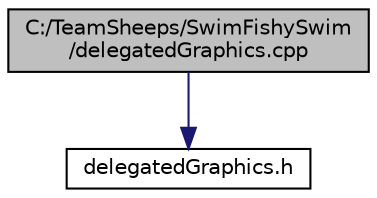 digraph "C:/TeamSheeps/SwimFishySwim/delegatedGraphics.cpp"
{
 // LATEX_PDF_SIZE
  edge [fontname="Helvetica",fontsize="10",labelfontname="Helvetica",labelfontsize="10"];
  node [fontname="Helvetica",fontsize="10",shape=record];
  Node1 [label="C:/TeamSheeps/SwimFishySwim\l/delegatedGraphics.cpp",height=0.2,width=0.4,color="black", fillcolor="grey75", style="filled", fontcolor="black",tooltip=" "];
  Node1 -> Node2 [color="midnightblue",fontsize="10",style="solid"];
  Node2 [label="delegatedGraphics.h",height=0.2,width=0.4,color="black", fillcolor="white", style="filled",URL="$delegated_graphics_8h.html",tooltip=" "];
}
